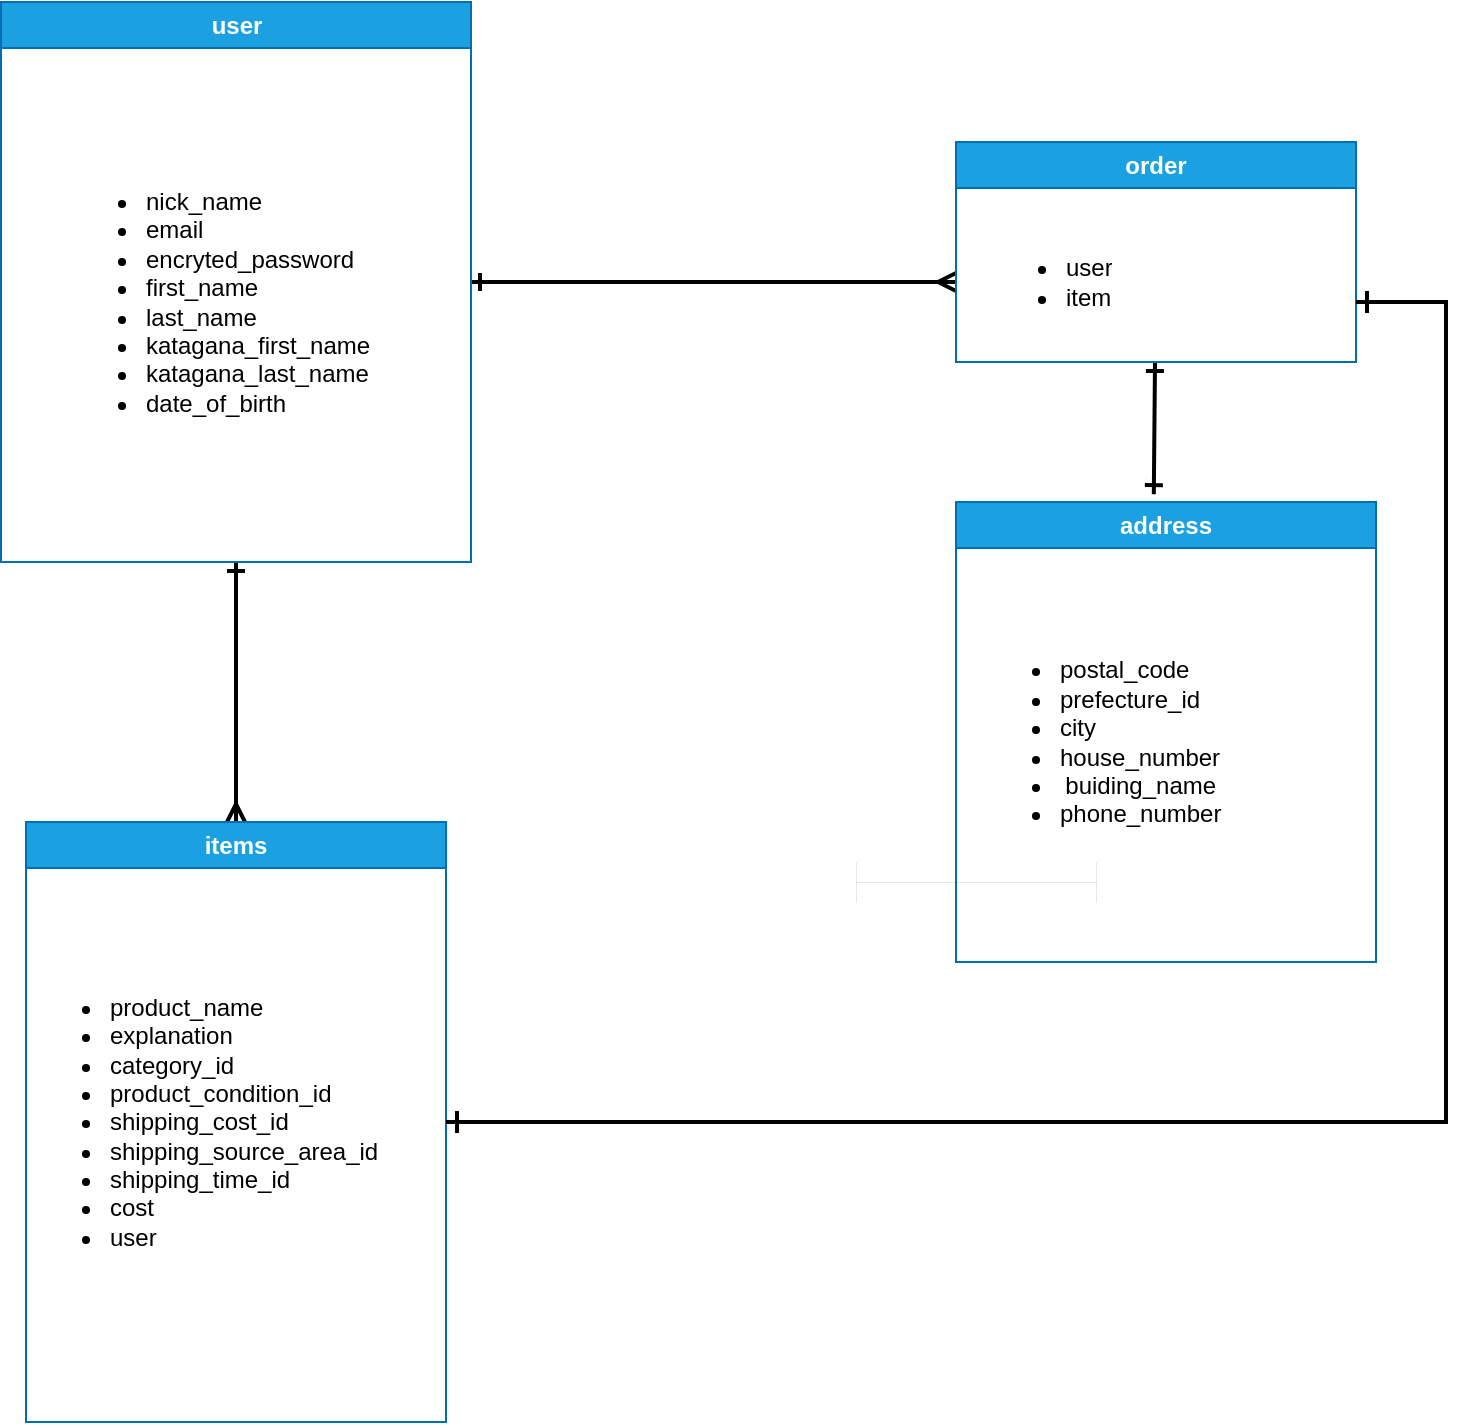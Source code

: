 <mxfile>
    <diagram id="TQfzECb6IaOLQgD7lEZ8" name="ページ1">
        <mxGraphModel dx="335" dy="575" grid="1" gridSize="10" guides="1" tooltips="1" connect="1" arrows="1" fold="1" page="1" pageScale="1" pageWidth="827" pageHeight="1169" math="0" shadow="0">
            <root>
                <mxCell id="0"/>
                <mxCell id="1" parent="0"/>
                <mxCell id="15" style="edgeStyle=none;html=1;entryX=0.5;entryY=0;entryDx=0;entryDy=0;endArrow=ERmany;endFill=0;strokeWidth=2;startArrow=ERone;startFill=0;" parent="1" source="7" target="9" edge="1">
                    <mxGeometry relative="1" as="geometry">
                        <Array as="points">
                            <mxPoint x="130" y="370"/>
                        </Array>
                    </mxGeometry>
                </mxCell>
                <mxCell id="16" style="edgeStyle=none;html=1;strokeWidth=2;endArrow=ERmany;endFill=0;startArrow=ERone;startFill=0;" parent="1" source="7" edge="1">
                    <mxGeometry relative="1" as="geometry">
                        <mxPoint x="490" y="230" as="targetPoint"/>
                    </mxGeometry>
                </mxCell>
                <mxCell id="7" value="user" style="swimlane;whiteSpace=wrap;html=1;fillColor=#1ba1e2;fontColor=#ffffff;strokeColor=#006EAF;" parent="1" vertex="1">
                    <mxGeometry x="12.5" y="90" width="235" height="280" as="geometry"/>
                </mxCell>
                <mxCell id="8" value="&lt;ul&gt;&lt;li&gt;nick_name&amp;nbsp; &amp;nbsp;&amp;nbsp;&lt;/li&gt;&lt;li&gt;email&lt;/li&gt;&lt;li&gt;&lt;span style=&quot;text-align: center;&quot;&gt;encryted_password&lt;/span&gt;&lt;br&gt;&lt;/li&gt;&lt;li&gt;&lt;span style=&quot;text-align: center;&quot;&gt;first_name&lt;/span&gt;&lt;/li&gt;&lt;li&gt;&lt;span style=&quot;text-align: center;&quot;&gt;last_name&lt;/span&gt;&lt;/li&gt;&lt;li&gt;&lt;span style=&quot;text-align: center;&quot;&gt;katagana_first_name&lt;/span&gt;&lt;/li&gt;&lt;li&gt;katagana_last_name&lt;/li&gt;&lt;li&gt;date_of_birth&lt;/li&gt;&lt;/ul&gt;" style="text;strokeColor=none;fillColor=none;html=1;whiteSpace=wrap;verticalAlign=middle;overflow=hidden;" parent="7" vertex="1">
                    <mxGeometry x="30" y="40" width="180" height="220" as="geometry"/>
                </mxCell>
                <mxCell id="9" value="items" style="swimlane;whiteSpace=wrap;html=1;fillColor=#1ba1e2;fontColor=#ffffff;strokeColor=#006EAF;" parent="1" vertex="1">
                    <mxGeometry x="25" y="500" width="210" height="300" as="geometry"/>
                </mxCell>
                <mxCell id="10" value="&lt;ul&gt;&lt;li&gt;&lt;span style=&quot;text-align: center;&quot;&gt;product_name&lt;/span&gt;&lt;br&gt;&lt;/li&gt;&lt;li&gt;&lt;span style=&quot;text-align: center;&quot;&gt;explanation&lt;/span&gt;&lt;br&gt;&lt;/li&gt;&lt;li&gt;&lt;span style=&quot;text-align: center;&quot;&gt;category_id&lt;/span&gt;&lt;br&gt;&lt;/li&gt;&lt;li&gt;&lt;span style=&quot;text-align: center;&quot;&gt;product_condition_id&lt;br&gt;&lt;/span&gt;&lt;/li&gt;&lt;li&gt;&lt;span style=&quot;text-align: center;&quot;&gt;shipping_cost_id&lt;/span&gt;&lt;/li&gt;&lt;li&gt;shipping_source_area_id&lt;/li&gt;&lt;li&gt;&lt;span style=&quot;text-align: center;&quot;&gt;shipping_time_id&lt;/span&gt;&lt;/li&gt;&lt;li&gt;cost&lt;/li&gt;&lt;li&gt;&lt;span style=&quot;text-align: center;&quot;&gt;user&lt;/span&gt;&lt;/li&gt;&lt;/ul&gt;" style="text;strokeColor=none;fillColor=none;html=1;whiteSpace=wrap;verticalAlign=middle;overflow=hidden;" parent="9" vertex="1">
                    <mxGeometry y="40" width="190" height="220" as="geometry"/>
                </mxCell>
                <mxCell id="22" style="edgeStyle=none;html=1;strokeWidth=2;endArrow=ERone;endFill=0;startArrow=ERone;startFill=0;entryX=0.471;entryY=-0.017;entryDx=0;entryDy=0;entryPerimeter=0;" parent="1" source="11" target="13" edge="1">
                    <mxGeometry relative="1" as="geometry">
                        <mxPoint x="590" y="330" as="targetPoint"/>
                    </mxGeometry>
                </mxCell>
                <mxCell id="11" value="order" style="swimlane;whiteSpace=wrap;html=1;fillColor=#1ba1e2;fontColor=#ffffff;strokeColor=#006EAF;" parent="1" vertex="1">
                    <mxGeometry x="490" y="160" width="200" height="110" as="geometry"/>
                </mxCell>
                <mxCell id="12" value="&lt;ul&gt;&lt;li&gt;user&lt;/li&gt;&lt;li&gt;item&lt;/li&gt;&lt;/ul&gt;" style="text;strokeColor=none;fillColor=none;html=1;whiteSpace=wrap;verticalAlign=middle;overflow=hidden;" parent="11" vertex="1">
                    <mxGeometry x="12.5" y="40" width="175" height="60" as="geometry"/>
                </mxCell>
                <mxCell id="13" value="address" style="swimlane;whiteSpace=wrap;html=1;fillColor=#1ba1e2;fontColor=#ffffff;strokeColor=#006EAF;" parent="1" vertex="1">
                    <mxGeometry x="490" y="340" width="210" height="230" as="geometry"/>
                </mxCell>
                <mxCell id="14" value="&lt;ul&gt;&lt;li&gt;postal_code&lt;/li&gt;&lt;li&gt;&lt;span style=&quot;text-align: center;&quot;&gt;prefecture_id&lt;/span&gt;&lt;br&gt;&lt;/li&gt;&lt;li&gt;&lt;span style=&quot;text-align: center;&quot;&gt;city&lt;/span&gt;&lt;/li&gt;&lt;li&gt;&lt;span style=&quot;text-align: center;&quot;&gt;house_number&lt;/span&gt;&lt;/li&gt;&lt;li style=&quot;text-align: center;&quot;&gt;buiding_name&lt;/li&gt;&lt;li&gt;&lt;span style=&quot;text-align: center;&quot;&gt;phone_number&lt;br&gt;&lt;/span&gt;&lt;/li&gt;&lt;/ul&gt;" style="text;strokeColor=none;fillColor=none;html=1;whiteSpace=wrap;verticalAlign=middle;overflow=hidden;" parent="13" vertex="1">
                    <mxGeometry x="10" y="40" width="160" height="160" as="geometry"/>
                </mxCell>
                <mxCell id="21" value="" style="edgeStyle=segmentEdgeStyle;endArrow=ERone;html=1;curved=0;rounded=0;endSize=8;startSize=8;strokeWidth=2;endFill=0;startArrow=ERone;startFill=0;" parent="1" edge="1">
                    <mxGeometry width="50" height="50" relative="1" as="geometry">
                        <mxPoint x="690" y="240" as="sourcePoint"/>
                        <mxPoint x="235" y="650" as="targetPoint"/>
                        <Array as="points">
                            <mxPoint x="735" y="240"/>
                            <mxPoint x="735" y="650"/>
                            <mxPoint x="235" y="650"/>
                        </Array>
                    </mxGeometry>
                </mxCell>
                <mxCell id="23" value="" style="shape=crossbar;whiteSpace=wrap;html=1;rounded=1;strokeWidth=0;" parent="1" vertex="1">
                    <mxGeometry x="440" y="520" width="120" height="20" as="geometry"/>
                </mxCell>
            </root>
        </mxGraphModel>
    </diagram>
</mxfile>